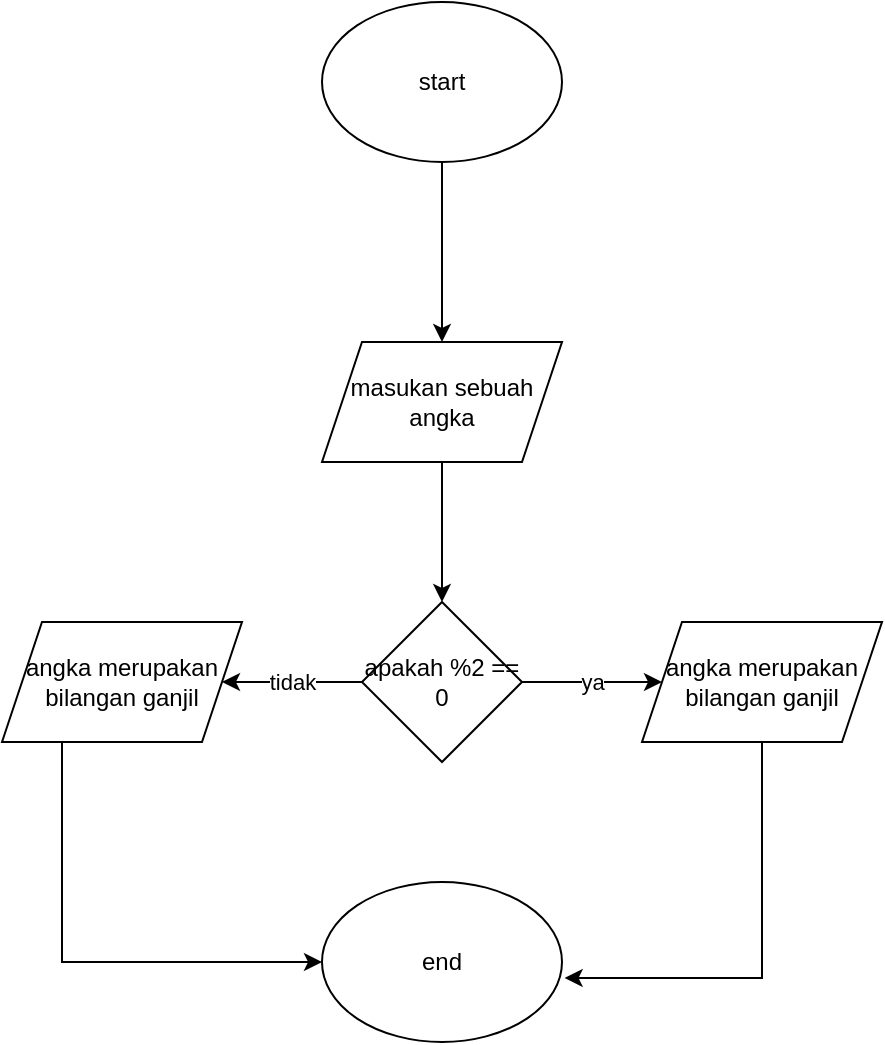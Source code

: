 <mxfile version="28.2.7">
  <diagram name="Page-1" id="lIVkYPCjAAJWQf0XHAB5">
    <mxGraphModel dx="786" dy="451" grid="1" gridSize="10" guides="1" tooltips="1" connect="1" arrows="1" fold="1" page="1" pageScale="1" pageWidth="850" pageHeight="1100" math="0" shadow="0">
      <root>
        <mxCell id="0" />
        <mxCell id="1" parent="0" />
        <mxCell id="Z4LNw-Z-FXCejBMIM9eY-4" value="" style="edgeStyle=orthogonalEdgeStyle;rounded=0;orthogonalLoop=1;jettySize=auto;html=1;" edge="1" parent="1" source="Z4LNw-Z-FXCejBMIM9eY-2" target="Z4LNw-Z-FXCejBMIM9eY-3">
          <mxGeometry relative="1" as="geometry" />
        </mxCell>
        <mxCell id="Z4LNw-Z-FXCejBMIM9eY-2" value="start" style="ellipse;whiteSpace=wrap;html=1;" vertex="1" parent="1">
          <mxGeometry x="320" y="130" width="120" height="80" as="geometry" />
        </mxCell>
        <mxCell id="Z4LNw-Z-FXCejBMIM9eY-6" value="" style="edgeStyle=orthogonalEdgeStyle;rounded=0;orthogonalLoop=1;jettySize=auto;html=1;" edge="1" parent="1" source="Z4LNw-Z-FXCejBMIM9eY-3" target="Z4LNw-Z-FXCejBMIM9eY-5">
          <mxGeometry relative="1" as="geometry" />
        </mxCell>
        <mxCell id="Z4LNw-Z-FXCejBMIM9eY-3" value="masukan sebuah angka" style="shape=parallelogram;perimeter=parallelogramPerimeter;whiteSpace=wrap;html=1;fixedSize=1;" vertex="1" parent="1">
          <mxGeometry x="320" y="300" width="120" height="60" as="geometry" />
        </mxCell>
        <mxCell id="Z4LNw-Z-FXCejBMIM9eY-8" value="tidak" style="edgeStyle=orthogonalEdgeStyle;rounded=0;orthogonalLoop=1;jettySize=auto;html=1;" edge="1" parent="1" source="Z4LNw-Z-FXCejBMIM9eY-5" target="Z4LNw-Z-FXCejBMIM9eY-7">
          <mxGeometry relative="1" as="geometry" />
        </mxCell>
        <mxCell id="Z4LNw-Z-FXCejBMIM9eY-10" value="ya" style="edgeStyle=orthogonalEdgeStyle;rounded=0;orthogonalLoop=1;jettySize=auto;html=1;" edge="1" parent="1" source="Z4LNw-Z-FXCejBMIM9eY-5" target="Z4LNw-Z-FXCejBMIM9eY-9">
          <mxGeometry relative="1" as="geometry" />
        </mxCell>
        <mxCell id="Z4LNw-Z-FXCejBMIM9eY-5" value="apakah %2 == 0" style="rhombus;whiteSpace=wrap;html=1;" vertex="1" parent="1">
          <mxGeometry x="340" y="430" width="80" height="80" as="geometry" />
        </mxCell>
        <mxCell id="Z4LNw-Z-FXCejBMIM9eY-14" value="" style="edgeStyle=orthogonalEdgeStyle;rounded=0;orthogonalLoop=1;jettySize=auto;html=1;" edge="1" parent="1" source="Z4LNw-Z-FXCejBMIM9eY-7" target="Z4LNw-Z-FXCejBMIM9eY-15">
          <mxGeometry relative="1" as="geometry">
            <mxPoint x="220" y="630" as="targetPoint" />
            <Array as="points">
              <mxPoint x="190" y="610" />
            </Array>
          </mxGeometry>
        </mxCell>
        <mxCell id="Z4LNw-Z-FXCejBMIM9eY-7" value="angka merupakan bilangan ganjil" style="shape=parallelogram;perimeter=parallelogramPerimeter;whiteSpace=wrap;html=1;fixedSize=1;" vertex="1" parent="1">
          <mxGeometry x="160" y="440" width="120" height="60" as="geometry" />
        </mxCell>
        <mxCell id="Z4LNw-Z-FXCejBMIM9eY-12" value="" style="edgeStyle=orthogonalEdgeStyle;rounded=0;orthogonalLoop=1;jettySize=auto;html=1;entryX=1.011;entryY=0.6;entryDx=0;entryDy=0;entryPerimeter=0;" edge="1" parent="1" source="Z4LNw-Z-FXCejBMIM9eY-9" target="Z4LNw-Z-FXCejBMIM9eY-15">
          <mxGeometry relative="1" as="geometry">
            <mxPoint x="540" y="580" as="targetPoint" />
            <Array as="points">
              <mxPoint x="540" y="618" />
            </Array>
          </mxGeometry>
        </mxCell>
        <mxCell id="Z4LNw-Z-FXCejBMIM9eY-9" value="angka merupakan bilangan ganjil" style="shape=parallelogram;perimeter=parallelogramPerimeter;whiteSpace=wrap;html=1;fixedSize=1;" vertex="1" parent="1">
          <mxGeometry x="480" y="440" width="120" height="60" as="geometry" />
        </mxCell>
        <mxCell id="Z4LNw-Z-FXCejBMIM9eY-15" value="end" style="ellipse;whiteSpace=wrap;html=1;" vertex="1" parent="1">
          <mxGeometry x="320" y="570" width="120" height="80" as="geometry" />
        </mxCell>
      </root>
    </mxGraphModel>
  </diagram>
</mxfile>
